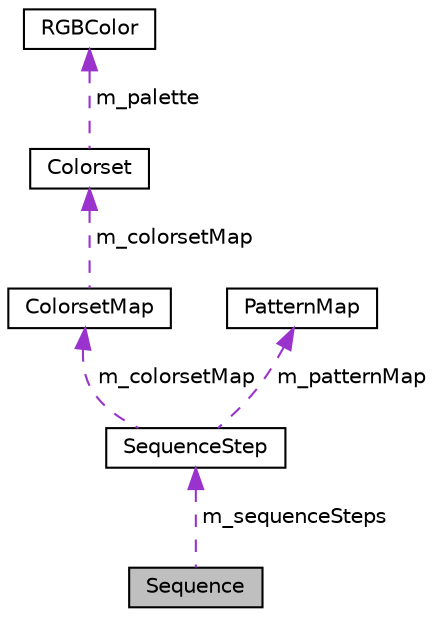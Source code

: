 digraph "Sequence"
{
 // INTERACTIVE_SVG=YES
 // LATEX_PDF_SIZE
  bgcolor="transparent";
  edge [fontname="Helvetica",fontsize="10",labelfontname="Helvetica",labelfontsize="10"];
  node [fontname="Helvetica",fontsize="10",shape=record];
  Node1 [label="Sequence",height=0.2,width=0.4,color="black", fillcolor="grey75", style="filled", fontcolor="black",tooltip=" "];
  Node2 -> Node1 [dir="back",color="darkorchid3",fontsize="10",style="dashed",label=" m_sequenceSteps" ,fontname="Helvetica"];
  Node2 [label="SequenceStep",height=0.2,width=0.4,color="black",URL="$classSequenceStep.html",tooltip=" "];
  Node3 -> Node2 [dir="back",color="darkorchid3",fontsize="10",style="dashed",label=" m_colorsetMap" ,fontname="Helvetica"];
  Node3 [label="ColorsetMap",height=0.2,width=0.4,color="black",URL="$classColorsetMap.html",tooltip=" "];
  Node4 -> Node3 [dir="back",color="darkorchid3",fontsize="10",style="dashed",label=" m_colorsetMap" ,fontname="Helvetica"];
  Node4 [label="Colorset",height=0.2,width=0.4,color="black",URL="$classColorset.html",tooltip=" "];
  Node5 -> Node4 [dir="back",color="darkorchid3",fontsize="10",style="dashed",label=" m_palette" ,fontname="Helvetica"];
  Node5 [label="RGBColor",height=0.2,width=0.4,color="black",URL="$classRGBColor.html",tooltip=" "];
  Node6 -> Node2 [dir="back",color="darkorchid3",fontsize="10",style="dashed",label=" m_patternMap" ,fontname="Helvetica"];
  Node6 [label="PatternMap",height=0.2,width=0.4,color="black",URL="$classPatternMap.html",tooltip=" "];
}
